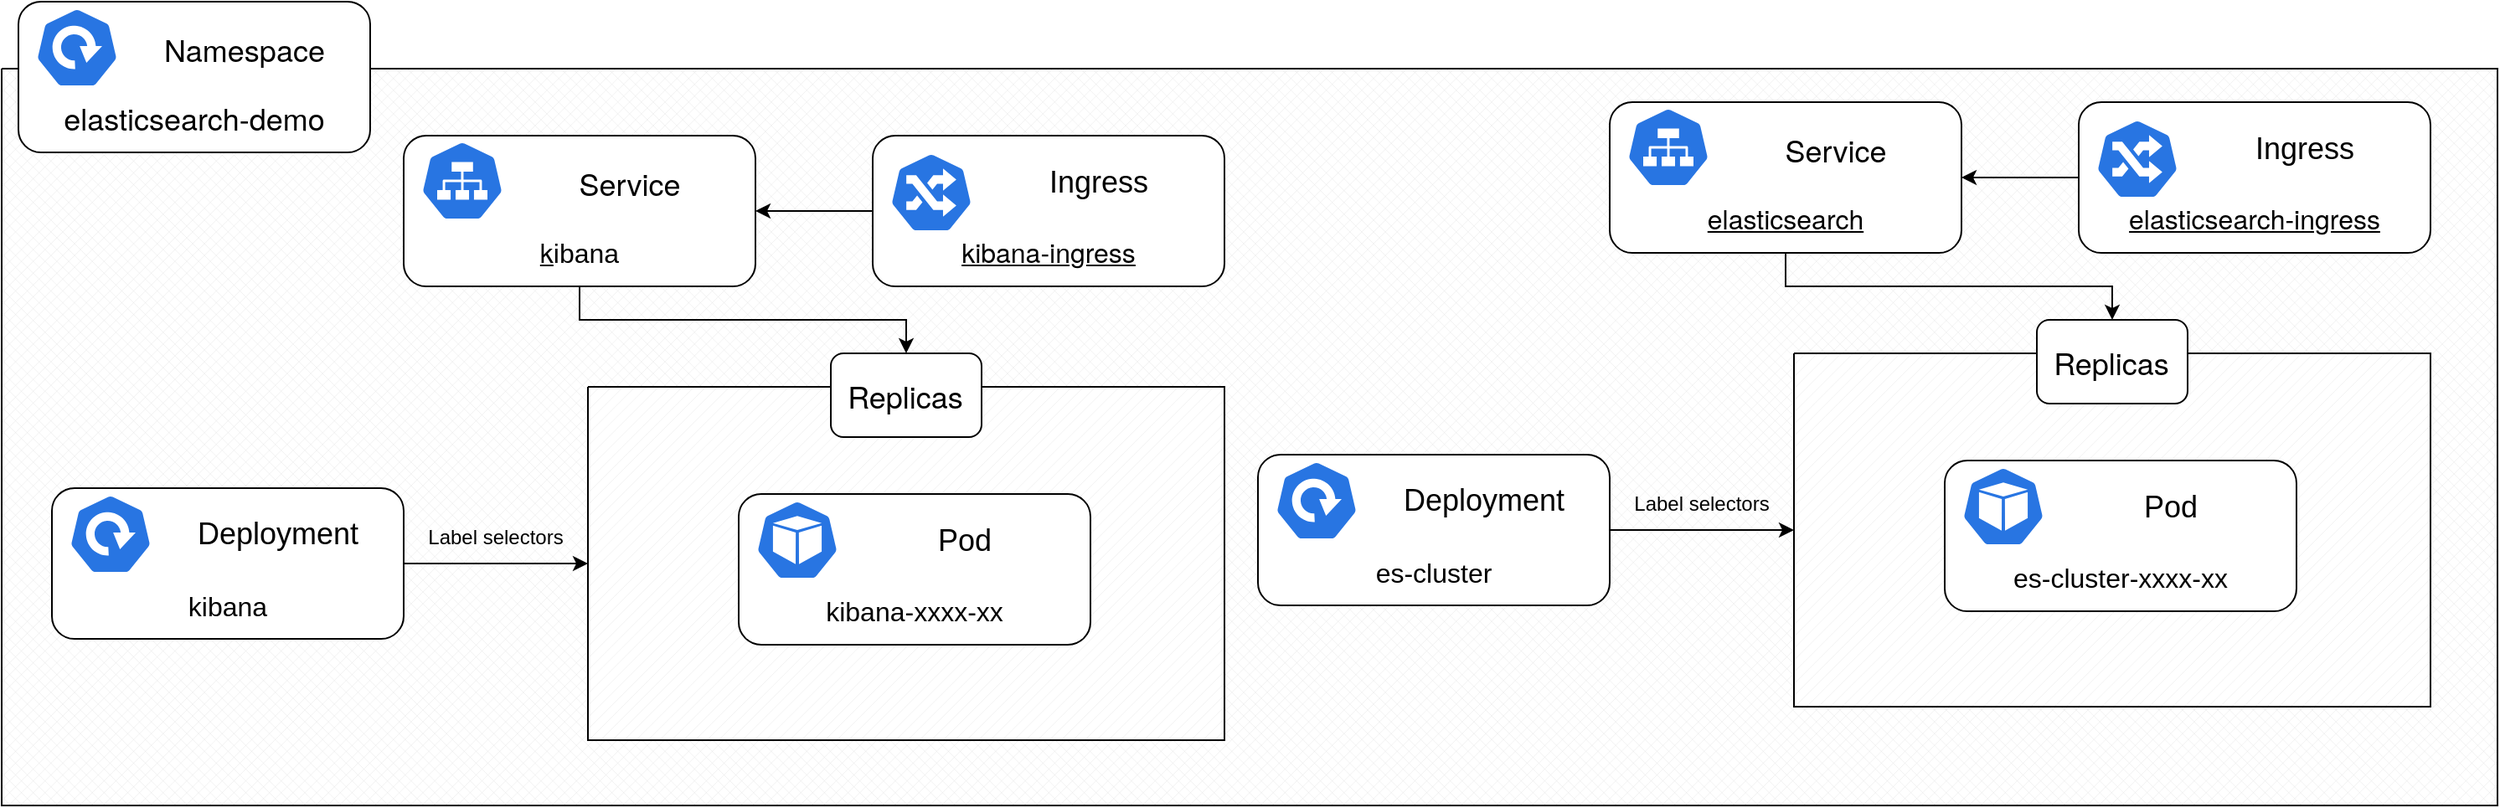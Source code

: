 <mxfile version="13.8.8" type="device"><diagram id="f106602c-feb2-e66a-4537-3a34d633f6aa" name="Page-1"><mxGraphModel dx="4493" dy="1544" grid="1" gridSize="10" guides="1" tooltips="1" connect="1" arrows="1" fold="1" page="1" pageScale="1" pageWidth="1169" pageHeight="827" background="#ffffff" math="0" shadow="0"><root><mxCell id="0"/><mxCell id="1" parent="0"/><mxCell id="JcFpqw4FC1o2nYxikP-3-1042" value="" style="verticalLabelPosition=bottom;verticalAlign=top;html=1;shape=mxgraph.basic.patternFillRect;fillStyle=diagGrid;step=5;fillStrokeWidth=0.2;fillStrokeColor=#dddddd;" parent="1" vertex="1"><mxGeometry x="-510" y="180" width="1490" height="440" as="geometry"/></mxCell><mxCell id="JcFpqw4FC1o2nYxikP-3-1007" value="" style="verticalLabelPosition=bottom;verticalAlign=top;html=1;shape=mxgraph.basic.patternFillRect;fillStyle=diag;step=5;fillStrokeWidth=0.2;fillStrokeColor=#dddddd;" parent="1" vertex="1"><mxGeometry x="560" y="350" width="380" height="211" as="geometry"/></mxCell><mxCell id="JcFpqw4FC1o2nYxikP-3-1018" value="" style="group" parent="1" vertex="1" connectable="0"><mxGeometry x="240" y="410.5" width="210" height="90" as="geometry"/></mxCell><mxCell id="JcFpqw4FC1o2nYxikP-3-1019" value="" style="rounded=1;whiteSpace=wrap;html=1;" parent="JcFpqw4FC1o2nYxikP-3-1018" vertex="1"><mxGeometry width="210" height="90" as="geometry"/></mxCell><mxCell id="JcFpqw4FC1o2nYxikP-3-1021" value="&lt;font style=&quot;font-size: 18px&quot;&gt;Deployment&lt;/font&gt;" style="text;html=1;strokeColor=none;fillColor=none;align=center;verticalAlign=middle;whiteSpace=wrap;rounded=0;" parent="JcFpqw4FC1o2nYxikP-3-1018" vertex="1"><mxGeometry x="70" y="17.5" width="130" height="20" as="geometry"/></mxCell><mxCell id="JcFpqw4FC1o2nYxikP-3-1022" value="&lt;div style=&quot;text-align: left&quot;&gt;es-cluster&lt;/div&gt;" style="text;html=1;strokeColor=none;fillColor=none;align=center;verticalAlign=middle;whiteSpace=wrap;rounded=0;fontSize=16;" parent="JcFpqw4FC1o2nYxikP-3-1018" vertex="1"><mxGeometry x="10" y="60" width="190" height="20" as="geometry"/></mxCell><mxCell id="JcFpqw4FC1o2nYxikP-3-1003" value="" style="html=1;dashed=0;whitespace=wrap;fillColor=#2875E2;strokeColor=#ffffff;points=[[0.005,0.63,0],[0.1,0.2,0],[0.9,0.2,0],[0.5,0,0],[0.995,0.63,0],[0.72,0.99,0],[0.5,1,0],[0.28,0.99,0]];shape=mxgraph.kubernetes.icon;prIcon=deploy" parent="JcFpqw4FC1o2nYxikP-3-1018" vertex="1"><mxGeometry x="10" y="3.5" width="50" height="48" as="geometry"/></mxCell><mxCell id="JcFpqw4FC1o2nYxikP-3-1037" value="" style="group" parent="1" vertex="1" connectable="0"><mxGeometry x="705" y="330" width="90" height="50" as="geometry"/></mxCell><mxCell id="JcFpqw4FC1o2nYxikP-3-1012" value="" style="rounded=1;whiteSpace=wrap;html=1;" parent="JcFpqw4FC1o2nYxikP-3-1037" vertex="1"><mxGeometry width="90" height="50" as="geometry"/></mxCell><mxCell id="JcFpqw4FC1o2nYxikP-3-1010" value="&lt;div style=&quot;text-align: left&quot;&gt;&lt;font face=&quot;helvetica neue, helvetica, arial, sans-serif&quot; style=&quot;font-size: 18px&quot;&gt;&lt;span style=&quot;background-color: rgb(255 , 255 , 255)&quot;&gt;Replicas&lt;/span&gt;&lt;/font&gt;&lt;/div&gt;" style="text;html=1;strokeColor=none;fillColor=none;align=center;verticalAlign=middle;whiteSpace=wrap;rounded=0;" parent="JcFpqw4FC1o2nYxikP-3-1037" vertex="1"><mxGeometry x="19.3" y="15" width="51.41" height="20" as="geometry"/></mxCell><mxCell id="JcFpqw4FC1o2nYxikP-3-1034" style="edgeStyle=orthogonalEdgeStyle;rounded=0;orthogonalLoop=1;jettySize=auto;html=1;exitX=0.5;exitY=1;exitDx=0;exitDy=0;" parent="JcFpqw4FC1o2nYxikP-3-1037" source="JcFpqw4FC1o2nYxikP-3-1010" target="JcFpqw4FC1o2nYxikP-3-1010" edge="1"><mxGeometry x="437.5" y="320" as="geometry"/></mxCell><mxCell id="JcFpqw4FC1o2nYxikP-3-1041" style="edgeStyle=orthogonalEdgeStyle;rounded=0;orthogonalLoop=1;jettySize=auto;html=1;exitX=1;exitY=0.5;exitDx=0;exitDy=0;entryX=0;entryY=0.5;entryDx=0;entryDy=0;entryPerimeter=0;" parent="1" source="JcFpqw4FC1o2nYxikP-3-1019" target="JcFpqw4FC1o2nYxikP-3-1007" edge="1"><mxGeometry relative="1" as="geometry"/></mxCell><mxCell id="JcFpqw4FC1o2nYxikP-3-1049" value="" style="group" parent="1" vertex="1" connectable="0"><mxGeometry x="650" y="414" width="210" height="90" as="geometry"/></mxCell><mxCell id="JcFpqw4FC1o2nYxikP-3-1050" value="" style="rounded=1;whiteSpace=wrap;html=1;" parent="JcFpqw4FC1o2nYxikP-3-1049" vertex="1"><mxGeometry width="210" height="90" as="geometry"/></mxCell><mxCell id="JcFpqw4FC1o2nYxikP-3-1051" value="&lt;font style=&quot;font-size: 18px&quot;&gt;Pod&lt;/font&gt;" style="text;html=1;strokeColor=none;fillColor=none;align=center;verticalAlign=middle;whiteSpace=wrap;rounded=0;" parent="JcFpqw4FC1o2nYxikP-3-1049" vertex="1"><mxGeometry x="70" y="17.5" width="130" height="20" as="geometry"/></mxCell><mxCell id="JcFpqw4FC1o2nYxikP-3-1052" value="&lt;div style=&quot;text-align: left&quot;&gt;es-cluster-xxxx-xx&lt;/div&gt;" style="text;html=1;strokeColor=none;fillColor=none;align=center;verticalAlign=middle;whiteSpace=wrap;rounded=0;fontSize=16;" parent="JcFpqw4FC1o2nYxikP-3-1049" vertex="1"><mxGeometry x="10" y="60" width="190" height="20" as="geometry"/></mxCell><mxCell id="JcFpqw4FC1o2nYxikP-3-1054" value="" style="html=1;dashed=0;whitespace=wrap;fillColor=#2875E2;strokeColor=#ffffff;points=[[0.005,0.63,0],[0.1,0.2,0],[0.9,0.2,0],[0.5,0,0],[0.995,0.63,0],[0.72,0.99,0],[0.5,1,0],[0.28,0.99,0]];shape=mxgraph.kubernetes.icon;prIcon=pod" parent="JcFpqw4FC1o2nYxikP-3-1049" vertex="1"><mxGeometry x="10" y="3.5" width="50" height="48" as="geometry"/></mxCell><mxCell id="JcFpqw4FC1o2nYxikP-3-1055" value="" style="group" parent="1" vertex="1" connectable="0"><mxGeometry x="-500" y="140" width="210" height="90" as="geometry"/></mxCell><mxCell id="JcFpqw4FC1o2nYxikP-3-1056" value="" style="rounded=1;whiteSpace=wrap;html=1;" parent="JcFpqw4FC1o2nYxikP-3-1055" vertex="1"><mxGeometry width="210" height="90" as="geometry"/></mxCell><mxCell id="JcFpqw4FC1o2nYxikP-3-1057" value="&lt;span style=&quot;font-family: &amp;#34;helvetica neue&amp;#34; , &amp;#34;helvetica&amp;#34; , &amp;#34;arial&amp;#34; , sans-serif ; font-size: 18px ; text-align: left ; background-color: rgb(255 , 255 , 255)&quot;&gt;Namespace&lt;/span&gt;" style="text;html=1;strokeColor=none;fillColor=none;align=center;verticalAlign=middle;whiteSpace=wrap;rounded=0;" parent="JcFpqw4FC1o2nYxikP-3-1055" vertex="1"><mxGeometry x="70" y="17.5" width="130" height="20" as="geometry"/></mxCell><mxCell id="JcFpqw4FC1o2nYxikP-3-1058" value="&lt;div style=&quot;text-align: left&quot;&gt;&lt;span style=&quot;font-family: &amp;#34;helvetica neue&amp;#34; , &amp;#34;helvetica&amp;#34; , &amp;#34;arial&amp;#34; , sans-serif ; font-size: 18px ; background-color: rgb(255 , 255 , 255)&quot;&gt;elasticsearch-demo&lt;/span&gt;&lt;br&gt;&lt;/div&gt;" style="text;html=1;strokeColor=none;fillColor=none;align=center;verticalAlign=middle;whiteSpace=wrap;rounded=0;fontSize=16;" parent="JcFpqw4FC1o2nYxikP-3-1055" vertex="1"><mxGeometry x="10" y="60" width="190" height="20" as="geometry"/></mxCell><mxCell id="JcFpqw4FC1o2nYxikP-3-1059" value="" style="html=1;dashed=0;whitespace=wrap;fillColor=#2875E2;strokeColor=#ffffff;points=[[0.005,0.63,0],[0.1,0.2,0],[0.9,0.2,0],[0.5,0,0],[0.995,0.63,0],[0.72,0.99,0],[0.5,1,0],[0.28,0.99,0]];shape=mxgraph.kubernetes.icon;prIcon=deploy" parent="JcFpqw4FC1o2nYxikP-3-1055" vertex="1"><mxGeometry x="10" y="3.5" width="50" height="48" as="geometry"/></mxCell><mxCell id="JcFpqw4FC1o2nYxikP-3-1061" value="Label selectors" style="text;html=1;strokeColor=none;fillColor=none;align=center;verticalAlign=middle;whiteSpace=wrap;rounded=0;" parent="1" vertex="1"><mxGeometry x="460" y="430" width="90" height="20" as="geometry"/></mxCell><mxCell id="KlmcSpRX1d-juTv5-WWu-70" value="" style="group" parent="1" vertex="1" connectable="0"><mxGeometry x="450" y="200" width="210" height="90" as="geometry"/></mxCell><mxCell id="KlmcSpRX1d-juTv5-WWu-71" value="" style="rounded=1;whiteSpace=wrap;html=1;" parent="KlmcSpRX1d-juTv5-WWu-70" vertex="1"><mxGeometry width="210" height="90" as="geometry"/></mxCell><mxCell id="KlmcSpRX1d-juTv5-WWu-72" value="&lt;span style=&quot;font-family: &amp;#34;helvetica neue&amp;#34; , &amp;#34;helvetica&amp;#34; , &amp;#34;arial&amp;#34; , sans-serif ; font-size: 18px ; text-align: left ; background-color: rgb(255 , 255 , 255)&quot;&gt;Service&lt;br&gt;&lt;/span&gt;" style="text;html=1;strokeColor=none;fillColor=none;align=center;verticalAlign=middle;whiteSpace=wrap;rounded=0;" parent="KlmcSpRX1d-juTv5-WWu-70" vertex="1"><mxGeometry x="70" y="17.5" width="130" height="20" as="geometry"/></mxCell><mxCell id="KlmcSpRX1d-juTv5-WWu-73" value="&lt;div style=&quot;text-align: left&quot;&gt;&lt;a href=&quot;http://localhost:8001/elasticsearch-demo/Service/elasticsearch&quot; class=&quot;ServiceColor EntityReference&quot; style=&quot;box-sizing: border-box ; background-color: rgb(255 , 255 , 255) ; font-family: &amp;quot;helvetica neue&amp;quot; , &amp;quot;helvetica&amp;quot; , &amp;quot;arial&amp;quot; , sans-serif ; color: black&quot;&gt;elasticsearch&lt;/a&gt;&lt;br&gt;&lt;/div&gt;" style="text;html=1;strokeColor=none;fillColor=none;align=center;verticalAlign=middle;whiteSpace=wrap;rounded=0;fontSize=16;" parent="KlmcSpRX1d-juTv5-WWu-70" vertex="1"><mxGeometry x="10" y="60" width="190" height="20" as="geometry"/></mxCell><mxCell id="KlmcSpRX1d-juTv5-WWu-74" value="" style="html=1;dashed=0;whitespace=wrap;fillColor=#2875E2;strokeColor=#ffffff;points=[[0.005,0.63,0],[0.1,0.2,0],[0.9,0.2,0],[0.5,0,0],[0.995,0.63,0],[0.72,0.99,0],[0.5,1,0],[0.28,0.99,0]];shape=mxgraph.kubernetes.icon;prIcon=svc" parent="KlmcSpRX1d-juTv5-WWu-70" vertex="1"><mxGeometry x="10" y="3" width="50" height="48" as="geometry"/></mxCell><mxCell id="KlmcSpRX1d-juTv5-WWu-76" style="edgeStyle=orthogonalEdgeStyle;rounded=0;orthogonalLoop=1;jettySize=auto;html=1;exitX=0.5;exitY=1;exitDx=0;exitDy=0;" parent="1" source="KlmcSpRX1d-juTv5-WWu-71" target="JcFpqw4FC1o2nYxikP-3-1012" edge="1"><mxGeometry relative="1" as="geometry"/></mxCell><mxCell id="KlmcSpRX1d-juTv5-WWu-77" value="" style="group" parent="1" vertex="1" connectable="0"><mxGeometry x="730" y="200" width="210" height="90" as="geometry"/></mxCell><mxCell id="KlmcSpRX1d-juTv5-WWu-78" value="" style="rounded=1;whiteSpace=wrap;html=1;" parent="KlmcSpRX1d-juTv5-WWu-77" vertex="1"><mxGeometry width="210" height="90" as="geometry"/></mxCell><mxCell id="KlmcSpRX1d-juTv5-WWu-79" value="&lt;font style=&quot;font-size: 18px&quot;&gt;Ingress&lt;/font&gt;" style="text;html=1;strokeColor=none;fillColor=none;align=center;verticalAlign=middle;whiteSpace=wrap;rounded=0;" parent="KlmcSpRX1d-juTv5-WWu-77" vertex="1"><mxGeometry x="70" y="17.5" width="130" height="20" as="geometry"/></mxCell><mxCell id="KlmcSpRX1d-juTv5-WWu-80" value="&lt;div style=&quot;text-align: left&quot;&gt;&lt;a href=&quot;http://localhost:8001/elasticsearch-demo/Ingress/elasticsearch-ingress&quot; class=&quot;IngressColor EntityReference&quot; style=&quot;box-sizing: border-box ; background-color: rgb(255 , 255 , 255) ; font-family: &amp;quot;helvetica neue&amp;quot; , &amp;quot;helvetica&amp;quot; , &amp;quot;arial&amp;quot; , sans-serif ; color: black&quot;&gt;elasticsearch-ingress&lt;/a&gt;&lt;br&gt;&lt;/div&gt;" style="text;html=1;strokeColor=none;fillColor=none;align=center;verticalAlign=middle;whiteSpace=wrap;rounded=0;fontSize=16;" parent="KlmcSpRX1d-juTv5-WWu-77" vertex="1"><mxGeometry x="10" y="60" width="190" height="20" as="geometry"/></mxCell><mxCell id="KlmcSpRX1d-juTv5-WWu-81" value="" style="html=1;dashed=0;whitespace=wrap;fillColor=#2875E2;strokeColor=#ffffff;points=[[0.005,0.63,0],[0.1,0.2,0],[0.9,0.2,0],[0.5,0,0],[0.995,0.63,0],[0.72,0.99,0],[0.5,1,0],[0.28,0.99,0]];shape=mxgraph.kubernetes.icon;prIcon=ing" parent="KlmcSpRX1d-juTv5-WWu-77" vertex="1"><mxGeometry x="10" y="10" width="50" height="48" as="geometry"/></mxCell><mxCell id="KlmcSpRX1d-juTv5-WWu-84" style="edgeStyle=orthogonalEdgeStyle;rounded=0;orthogonalLoop=1;jettySize=auto;html=1;exitX=0;exitY=0.5;exitDx=0;exitDy=0;entryX=1;entryY=0.5;entryDx=0;entryDy=0;" parent="1" source="KlmcSpRX1d-juTv5-WWu-78" target="KlmcSpRX1d-juTv5-WWu-71" edge="1"><mxGeometry relative="1" as="geometry"/></mxCell><mxCell id="p__0eJkmnDvD3T-VVn_m-30" value="" style="verticalLabelPosition=bottom;verticalAlign=top;html=1;shape=mxgraph.basic.patternFillRect;fillStyle=diag;step=5;fillStrokeWidth=0.2;fillStrokeColor=#dddddd;" vertex="1" parent="1"><mxGeometry x="-160" y="370" width="380" height="211" as="geometry"/></mxCell><mxCell id="p__0eJkmnDvD3T-VVn_m-31" value="" style="group" vertex="1" connectable="0" parent="1"><mxGeometry x="-480" y="430.5" width="210" height="90" as="geometry"/></mxCell><mxCell id="p__0eJkmnDvD3T-VVn_m-32" value="" style="rounded=1;whiteSpace=wrap;html=1;" vertex="1" parent="p__0eJkmnDvD3T-VVn_m-31"><mxGeometry width="210" height="90" as="geometry"/></mxCell><mxCell id="p__0eJkmnDvD3T-VVn_m-33" value="&lt;font style=&quot;font-size: 18px&quot;&gt;Deployment&lt;/font&gt;" style="text;html=1;strokeColor=none;fillColor=none;align=center;verticalAlign=middle;whiteSpace=wrap;rounded=0;" vertex="1" parent="p__0eJkmnDvD3T-VVn_m-31"><mxGeometry x="70" y="17.5" width="130" height="20" as="geometry"/></mxCell><mxCell id="p__0eJkmnDvD3T-VVn_m-34" value="&lt;div style=&quot;text-align: left&quot;&gt;kibana&lt;/div&gt;" style="text;html=1;strokeColor=none;fillColor=none;align=center;verticalAlign=middle;whiteSpace=wrap;rounded=0;fontSize=16;" vertex="1" parent="p__0eJkmnDvD3T-VVn_m-31"><mxGeometry x="10" y="60" width="190" height="20" as="geometry"/></mxCell><mxCell id="p__0eJkmnDvD3T-VVn_m-35" value="" style="html=1;dashed=0;whitespace=wrap;fillColor=#2875E2;strokeColor=#ffffff;points=[[0.005,0.63,0],[0.1,0.2,0],[0.9,0.2,0],[0.5,0,0],[0.995,0.63,0],[0.72,0.99,0],[0.5,1,0],[0.28,0.99,0]];shape=mxgraph.kubernetes.icon;prIcon=deploy" vertex="1" parent="p__0eJkmnDvD3T-VVn_m-31"><mxGeometry x="10" y="3.5" width="50" height="48" as="geometry"/></mxCell><mxCell id="p__0eJkmnDvD3T-VVn_m-36" value="" style="group" vertex="1" connectable="0" parent="1"><mxGeometry x="-15" y="350" width="90" height="50" as="geometry"/></mxCell><mxCell id="p__0eJkmnDvD3T-VVn_m-37" value="" style="rounded=1;whiteSpace=wrap;html=1;" vertex="1" parent="p__0eJkmnDvD3T-VVn_m-36"><mxGeometry width="90" height="50" as="geometry"/></mxCell><mxCell id="p__0eJkmnDvD3T-VVn_m-38" value="&lt;div style=&quot;text-align: left&quot;&gt;&lt;font face=&quot;helvetica neue, helvetica, arial, sans-serif&quot; style=&quot;font-size: 18px&quot;&gt;&lt;span style=&quot;background-color: rgb(255 , 255 , 255)&quot;&gt;Replicas&lt;/span&gt;&lt;/font&gt;&lt;/div&gt;" style="text;html=1;strokeColor=none;fillColor=none;align=center;verticalAlign=middle;whiteSpace=wrap;rounded=0;" vertex="1" parent="p__0eJkmnDvD3T-VVn_m-36"><mxGeometry x="19.3" y="15" width="51.41" height="20" as="geometry"/></mxCell><mxCell id="p__0eJkmnDvD3T-VVn_m-39" style="edgeStyle=orthogonalEdgeStyle;rounded=0;orthogonalLoop=1;jettySize=auto;html=1;exitX=0.5;exitY=1;exitDx=0;exitDy=0;" edge="1" parent="p__0eJkmnDvD3T-VVn_m-36" source="p__0eJkmnDvD3T-VVn_m-38" target="p__0eJkmnDvD3T-VVn_m-38"><mxGeometry x="437.5" y="320" as="geometry"/></mxCell><mxCell id="p__0eJkmnDvD3T-VVn_m-40" style="edgeStyle=orthogonalEdgeStyle;rounded=0;orthogonalLoop=1;jettySize=auto;html=1;exitX=1;exitY=0.5;exitDx=0;exitDy=0;entryX=0;entryY=0.5;entryDx=0;entryDy=0;entryPerimeter=0;" edge="1" parent="1" source="p__0eJkmnDvD3T-VVn_m-32" target="p__0eJkmnDvD3T-VVn_m-30"><mxGeometry relative="1" as="geometry"/></mxCell><mxCell id="p__0eJkmnDvD3T-VVn_m-41" value="" style="group" vertex="1" connectable="0" parent="1"><mxGeometry x="-70" y="434" width="210" height="90" as="geometry"/></mxCell><mxCell id="p__0eJkmnDvD3T-VVn_m-42" value="" style="rounded=1;whiteSpace=wrap;html=1;" vertex="1" parent="p__0eJkmnDvD3T-VVn_m-41"><mxGeometry width="210" height="90" as="geometry"/></mxCell><mxCell id="p__0eJkmnDvD3T-VVn_m-43" value="&lt;font style=&quot;font-size: 18px&quot;&gt;Pod&lt;/font&gt;" style="text;html=1;strokeColor=none;fillColor=none;align=center;verticalAlign=middle;whiteSpace=wrap;rounded=0;" vertex="1" parent="p__0eJkmnDvD3T-VVn_m-41"><mxGeometry x="70" y="17.5" width="130" height="20" as="geometry"/></mxCell><mxCell id="p__0eJkmnDvD3T-VVn_m-44" value="&lt;div style=&quot;text-align: left&quot;&gt;kibana-xxxx-xx&lt;/div&gt;" style="text;html=1;strokeColor=none;fillColor=none;align=center;verticalAlign=middle;whiteSpace=wrap;rounded=0;fontSize=16;" vertex="1" parent="p__0eJkmnDvD3T-VVn_m-41"><mxGeometry x="10" y="60" width="190" height="20" as="geometry"/></mxCell><mxCell id="p__0eJkmnDvD3T-VVn_m-45" value="" style="html=1;dashed=0;whitespace=wrap;fillColor=#2875E2;strokeColor=#ffffff;points=[[0.005,0.63,0],[0.1,0.2,0],[0.9,0.2,0],[0.5,0,0],[0.995,0.63,0],[0.72,0.99,0],[0.5,1,0],[0.28,0.99,0]];shape=mxgraph.kubernetes.icon;prIcon=pod" vertex="1" parent="p__0eJkmnDvD3T-VVn_m-41"><mxGeometry x="10" y="3.5" width="50" height="48" as="geometry"/></mxCell><mxCell id="p__0eJkmnDvD3T-VVn_m-46" value="Label selectors" style="text;html=1;strokeColor=none;fillColor=none;align=center;verticalAlign=middle;whiteSpace=wrap;rounded=0;" vertex="1" parent="1"><mxGeometry x="-260" y="450" width="90" height="20" as="geometry"/></mxCell><mxCell id="p__0eJkmnDvD3T-VVn_m-47" value="" style="group" vertex="1" connectable="0" parent="1"><mxGeometry x="-270" y="220" width="210" height="90" as="geometry"/></mxCell><mxCell id="p__0eJkmnDvD3T-VVn_m-48" value="" style="rounded=1;whiteSpace=wrap;html=1;" vertex="1" parent="p__0eJkmnDvD3T-VVn_m-47"><mxGeometry width="210" height="90" as="geometry"/></mxCell><mxCell id="p__0eJkmnDvD3T-VVn_m-49" value="&lt;span style=&quot;font-family: &amp;#34;helvetica neue&amp;#34; , &amp;#34;helvetica&amp;#34; , &amp;#34;arial&amp;#34; , sans-serif ; font-size: 18px ; text-align: left ; background-color: rgb(255 , 255 , 255)&quot;&gt;Service&lt;br&gt;&lt;/span&gt;" style="text;html=1;strokeColor=none;fillColor=none;align=center;verticalAlign=middle;whiteSpace=wrap;rounded=0;" vertex="1" parent="p__0eJkmnDvD3T-VVn_m-47"><mxGeometry x="70" y="17.5" width="130" height="20" as="geometry"/></mxCell><mxCell id="p__0eJkmnDvD3T-VVn_m-50" value="&lt;div style=&quot;text-align: left&quot;&gt;&lt;a href=&quot;http://localhost:8001/elasticsearch-demo/Service/elasticsearch&quot; class=&quot;ServiceColor EntityReference&quot; style=&quot;box-sizing: border-box ; background-color: rgb(255 , 255 , 255) ; font-family: &amp;#34;helvetica neue&amp;#34; , &amp;#34;helvetica&amp;#34; , &amp;#34;arial&amp;#34; , sans-serif ; color: black&quot;&gt;k&lt;/a&gt;ibana&lt;br&gt;&lt;/div&gt;" style="text;html=1;strokeColor=none;fillColor=none;align=center;verticalAlign=middle;whiteSpace=wrap;rounded=0;fontSize=16;" vertex="1" parent="p__0eJkmnDvD3T-VVn_m-47"><mxGeometry x="10" y="60" width="190" height="20" as="geometry"/></mxCell><mxCell id="p__0eJkmnDvD3T-VVn_m-51" value="" style="html=1;dashed=0;whitespace=wrap;fillColor=#2875E2;strokeColor=#ffffff;points=[[0.005,0.63,0],[0.1,0.2,0],[0.9,0.2,0],[0.5,0,0],[0.995,0.63,0],[0.72,0.99,0],[0.5,1,0],[0.28,0.99,0]];shape=mxgraph.kubernetes.icon;prIcon=svc" vertex="1" parent="p__0eJkmnDvD3T-VVn_m-47"><mxGeometry x="10" y="3" width="50" height="48" as="geometry"/></mxCell><mxCell id="p__0eJkmnDvD3T-VVn_m-52" style="edgeStyle=orthogonalEdgeStyle;rounded=0;orthogonalLoop=1;jettySize=auto;html=1;exitX=0.5;exitY=1;exitDx=0;exitDy=0;" edge="1" parent="1" source="p__0eJkmnDvD3T-VVn_m-48" target="p__0eJkmnDvD3T-VVn_m-37"><mxGeometry relative="1" as="geometry"/></mxCell><mxCell id="p__0eJkmnDvD3T-VVn_m-53" value="" style="group" vertex="1" connectable="0" parent="1"><mxGeometry x="10" y="220" width="210" height="90" as="geometry"/></mxCell><mxCell id="p__0eJkmnDvD3T-VVn_m-54" value="" style="rounded=1;whiteSpace=wrap;html=1;" vertex="1" parent="p__0eJkmnDvD3T-VVn_m-53"><mxGeometry width="210" height="90" as="geometry"/></mxCell><mxCell id="p__0eJkmnDvD3T-VVn_m-55" value="&lt;font style=&quot;font-size: 18px&quot;&gt;Ingress&lt;/font&gt;" style="text;html=1;strokeColor=none;fillColor=none;align=center;verticalAlign=middle;whiteSpace=wrap;rounded=0;" vertex="1" parent="p__0eJkmnDvD3T-VVn_m-53"><mxGeometry x="70" y="17.5" width="130" height="20" as="geometry"/></mxCell><mxCell id="p__0eJkmnDvD3T-VVn_m-56" value="&lt;div style=&quot;text-align: left&quot;&gt;&lt;a href=&quot;http://localhost:8001/elasticsearch-demo/Ingress/elasticsearch-ingress&quot; class=&quot;IngressColor EntityReference&quot; style=&quot;box-sizing: border-box ; background-color: rgb(255 , 255 , 255) ; font-family: &amp;#34;helvetica neue&amp;#34; , &amp;#34;helvetica&amp;#34; , &amp;#34;arial&amp;#34; , sans-serif ; color: black&quot;&gt;kibana-ingress&lt;/a&gt;&lt;br&gt;&lt;/div&gt;" style="text;html=1;strokeColor=none;fillColor=none;align=center;verticalAlign=middle;whiteSpace=wrap;rounded=0;fontSize=16;" vertex="1" parent="p__0eJkmnDvD3T-VVn_m-53"><mxGeometry x="10" y="60" width="190" height="20" as="geometry"/></mxCell><mxCell id="p__0eJkmnDvD3T-VVn_m-57" value="" style="html=1;dashed=0;whitespace=wrap;fillColor=#2875E2;strokeColor=#ffffff;points=[[0.005,0.63,0],[0.1,0.2,0],[0.9,0.2,0],[0.5,0,0],[0.995,0.63,0],[0.72,0.99,0],[0.5,1,0],[0.28,0.99,0]];shape=mxgraph.kubernetes.icon;prIcon=ing" vertex="1" parent="p__0eJkmnDvD3T-VVn_m-53"><mxGeometry x="10" y="10" width="50" height="48" as="geometry"/></mxCell><mxCell id="p__0eJkmnDvD3T-VVn_m-58" style="edgeStyle=orthogonalEdgeStyle;rounded=0;orthogonalLoop=1;jettySize=auto;html=1;exitX=0;exitY=0.5;exitDx=0;exitDy=0;entryX=1;entryY=0.5;entryDx=0;entryDy=0;" edge="1" parent="1" source="p__0eJkmnDvD3T-VVn_m-54" target="p__0eJkmnDvD3T-VVn_m-48"><mxGeometry relative="1" as="geometry"/></mxCell></root></mxGraphModel></diagram></mxfile>